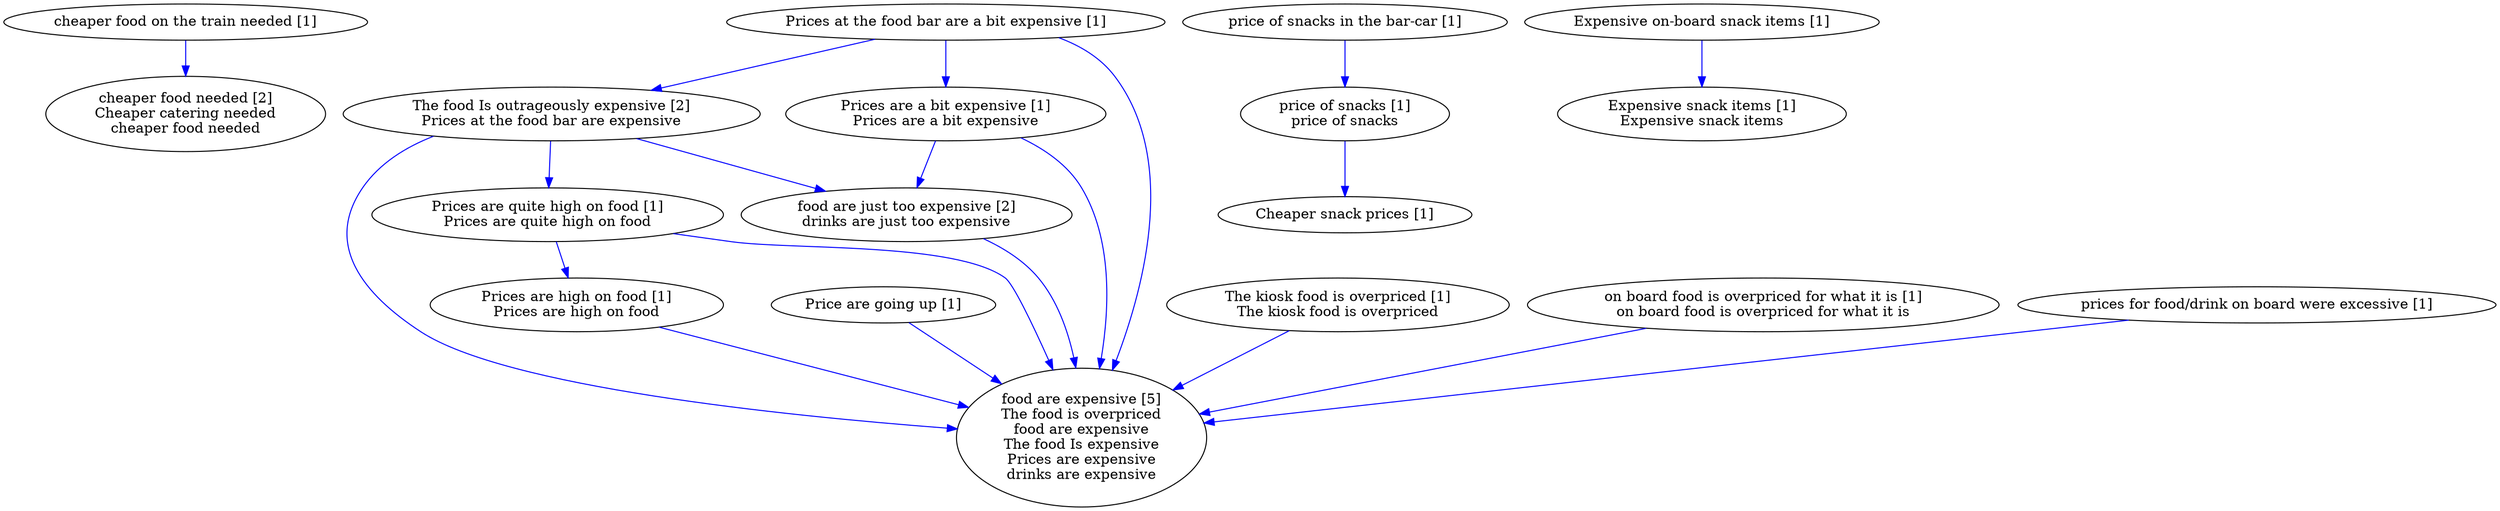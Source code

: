 digraph collapsedGraph {
"cheaper food needed [2]\nCheaper catering needed\ncheaper food needed""The food Is outrageously expensive [2]\nPrices at the food bar are expensive""food are expensive [5]\nThe food is overpriced\nfood are expensive\nThe food Is expensive\nPrices are expensive\ndrinks are expensive""food are just too expensive [2]\ndrinks are just too expensive""Cheaper snack prices [1]""Expensive on-board snack items [1]""Expensive snack items [1]\nExpensive snack items""Price are going up [1]""Prices are quite high on food [1]\nPrices are quite high on food""Prices are high on food [1]\nPrices are high on food""Prices at the food bar are a bit expensive [1]""Prices are a bit expensive [1]\nPrices are a bit expensive""The kiosk food is overpriced [1]\nThe kiosk food is overpriced""cheaper food on the train needed [1]""on board food is overpriced for what it is [1]\non board food is overpriced for what it is""price of snacks in the bar-car [1]""price of snacks [1]\nprice of snacks""prices for food/drink on board were excessive [1]""Expensive on-board snack items [1]" -> "Expensive snack items [1]\nExpensive snack items" [color=blue]
"Prices are quite high on food [1]\nPrices are quite high on food" -> "Prices are high on food [1]\nPrices are high on food" [color=blue]
"Prices at the food bar are a bit expensive [1]" -> "Prices are a bit expensive [1]\nPrices are a bit expensive" [color=blue]
"Prices are a bit expensive [1]\nPrices are a bit expensive" -> "food are expensive [5]\nThe food is overpriced\nfood are expensive\nThe food Is expensive\nPrices are expensive\ndrinks are expensive" [color=blue]
"Prices at the food bar are a bit expensive [1]" -> "food are expensive [5]\nThe food is overpriced\nfood are expensive\nThe food Is expensive\nPrices are expensive\ndrinks are expensive" [color=blue]
"Prices are high on food [1]\nPrices are high on food" -> "food are expensive [5]\nThe food is overpriced\nfood are expensive\nThe food Is expensive\nPrices are expensive\ndrinks are expensive" [color=blue]
"The food Is outrageously expensive [2]\nPrices at the food bar are expensive" -> "Prices are quite high on food [1]\nPrices are quite high on food" [color=blue]
"Price are going up [1]" -> "food are expensive [5]\nThe food is overpriced\nfood are expensive\nThe food Is expensive\nPrices are expensive\ndrinks are expensive" [color=blue]
"Prices are quite high on food [1]\nPrices are quite high on food" -> "food are expensive [5]\nThe food is overpriced\nfood are expensive\nThe food Is expensive\nPrices are expensive\ndrinks are expensive" [color=blue]
"Prices at the food bar are a bit expensive [1]" -> "The food Is outrageously expensive [2]\nPrices at the food bar are expensive" [color=blue]
"The food Is outrageously expensive [2]\nPrices at the food bar are expensive" -> "food are expensive [5]\nThe food is overpriced\nfood are expensive\nThe food Is expensive\nPrices are expensive\ndrinks are expensive" [color=blue]
"The kiosk food is overpriced [1]\nThe kiosk food is overpriced" -> "food are expensive [5]\nThe food is overpriced\nfood are expensive\nThe food Is expensive\nPrices are expensive\ndrinks are expensive" [color=blue]
"cheaper food on the train needed [1]" -> "cheaper food needed [2]\nCheaper catering needed\ncheaper food needed" [color=blue]
"food are just too expensive [2]\ndrinks are just too expensive" -> "food are expensive [5]\nThe food is overpriced\nfood are expensive\nThe food Is expensive\nPrices are expensive\ndrinks are expensive" [color=blue]
"Prices are a bit expensive [1]\nPrices are a bit expensive" -> "food are just too expensive [2]\ndrinks are just too expensive" [color=blue]
"The food Is outrageously expensive [2]\nPrices at the food bar are expensive" -> "food are just too expensive [2]\ndrinks are just too expensive" [color=blue]
"on board food is overpriced for what it is [1]\non board food is overpriced for what it is" -> "food are expensive [5]\nThe food is overpriced\nfood are expensive\nThe food Is expensive\nPrices are expensive\ndrinks are expensive" [color=blue]
"price of snacks in the bar-car [1]" -> "price of snacks [1]\nprice of snacks" [color=blue]
"price of snacks [1]\nprice of snacks" -> "Cheaper snack prices [1]" [color=blue]
"prices for food/drink on board were excessive [1]" -> "food are expensive [5]\nThe food is overpriced\nfood are expensive\nThe food Is expensive\nPrices are expensive\ndrinks are expensive" [color=blue]
}